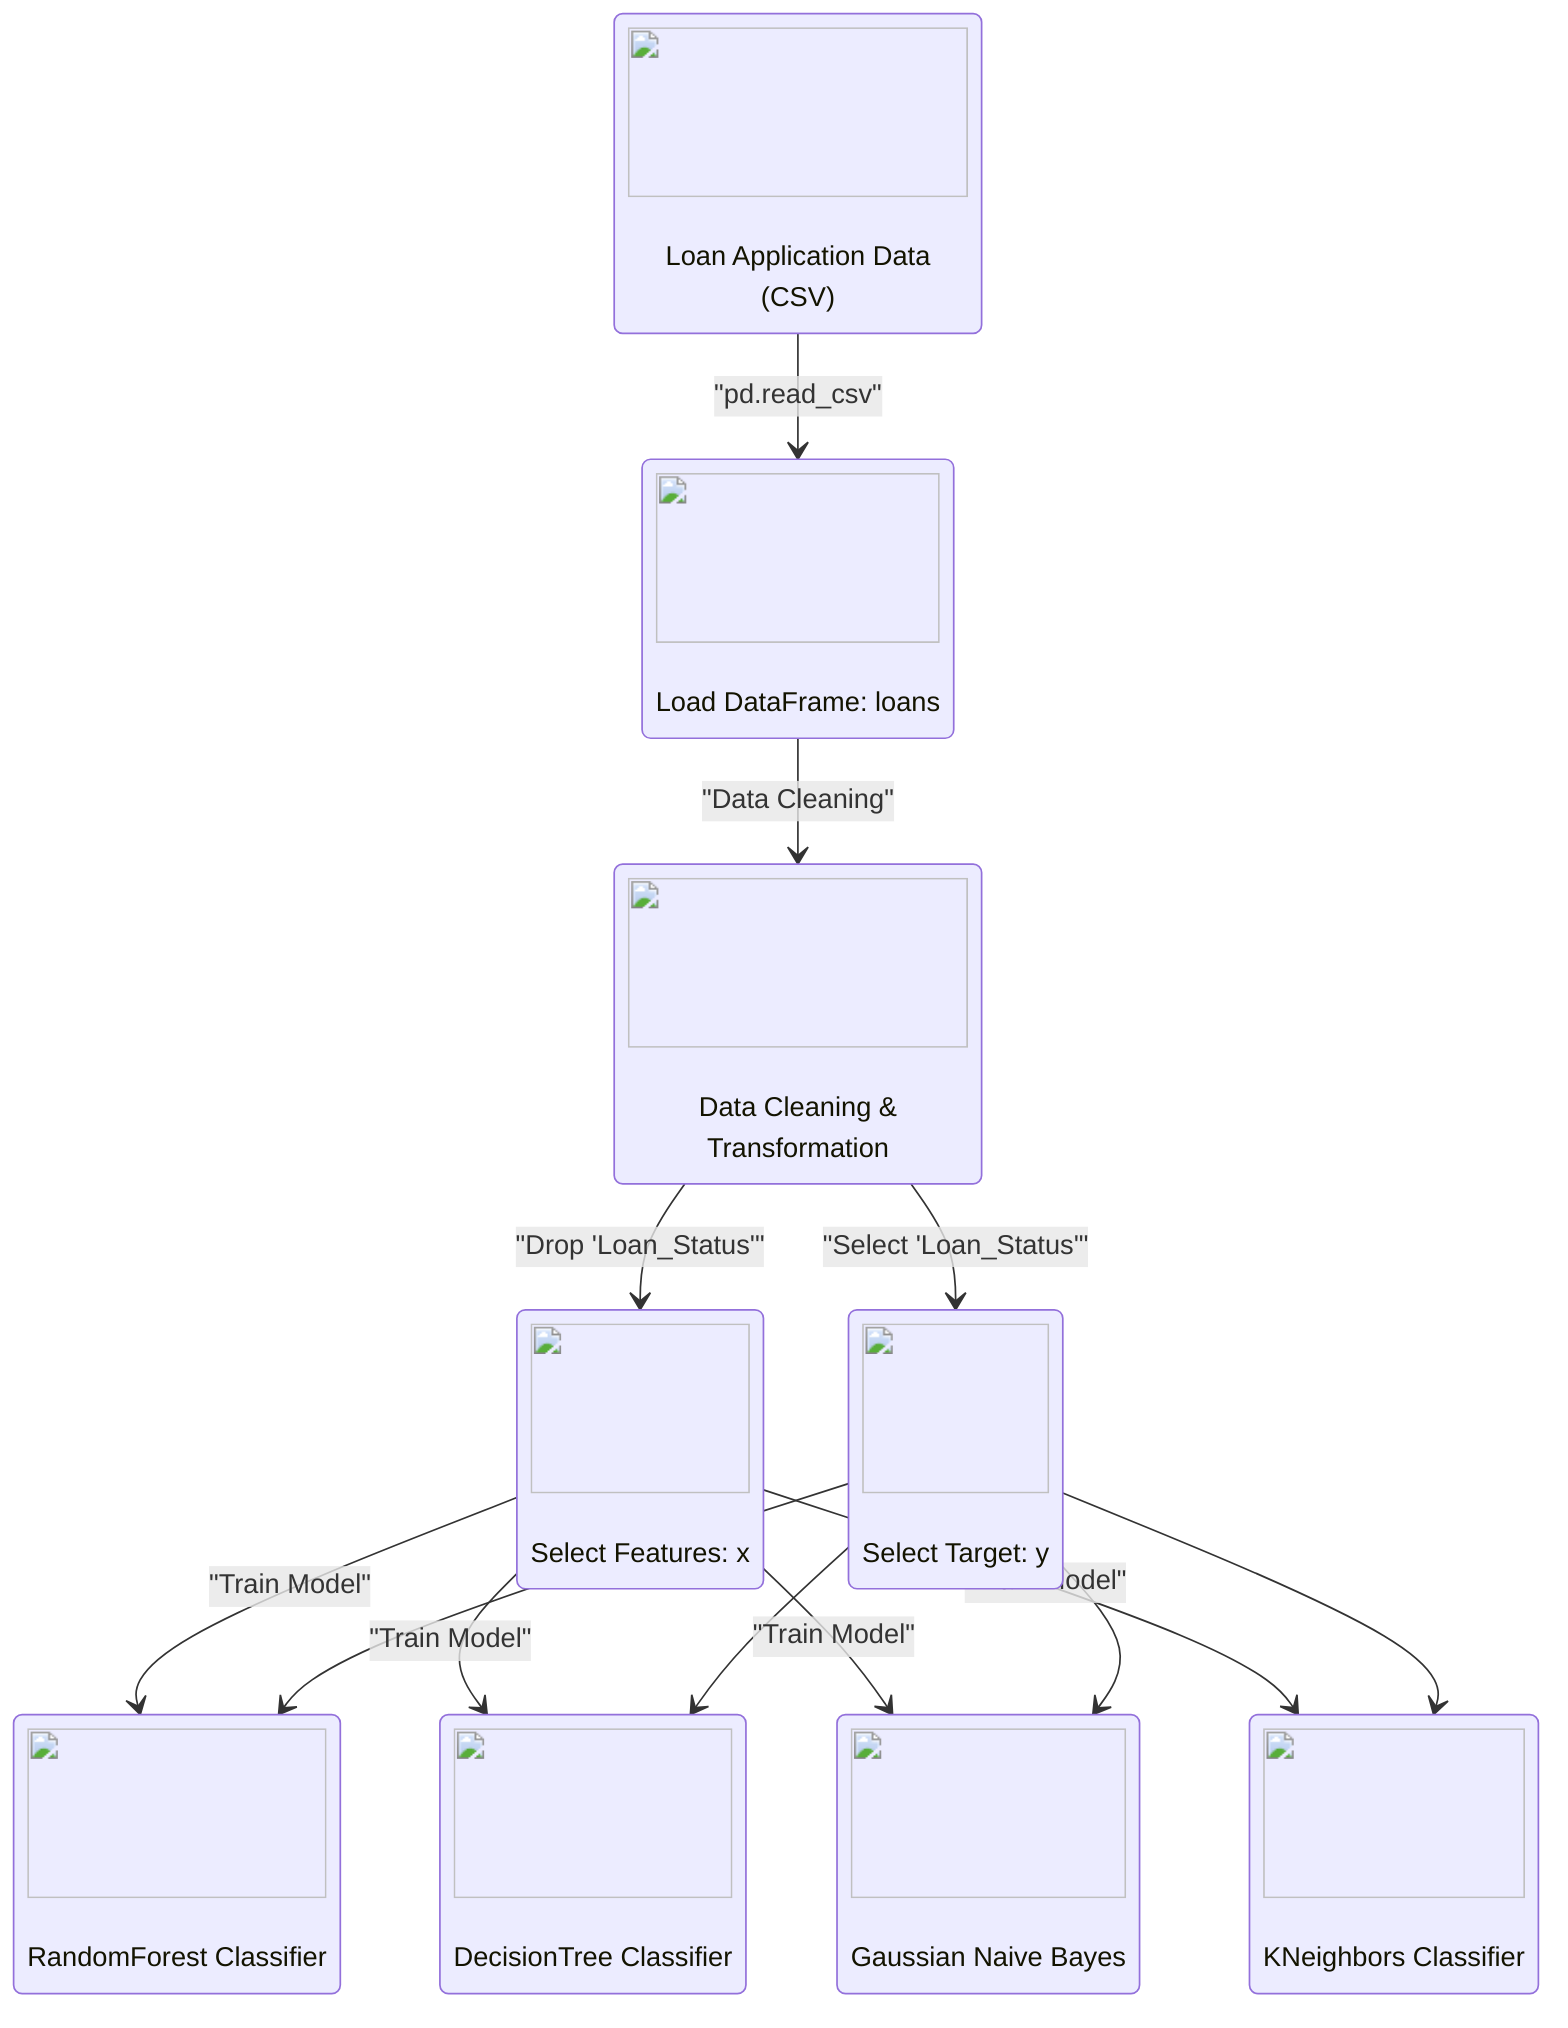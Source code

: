 stateDiagram-v2
    %% Data Source Node
    state "<img src='icons/file.svg' width=100 height=100/> <br/> Loan Application Data (CSV)" as csv
    %% Data Loading Node
    state "<img src='table.svg' width=100 height=100/> <br/> Load DataFrame: loans" as loans
    %% Data Cleaning Node
    state "<img src='table.svg' width=100 height=100/> <br/> Data Cleaning & Transformation" as cleaning
    %% Feature and Target Selection Nodes
    state "<img src='column_split.svg' width=100 height=100/> <br/> Select Features: x" as x
    state "<img src='column_split.svg' width=100 height=100/> <br/> Select Target: y" as y
    
    %% Machine Learning Models Nodes
    state "<img src='brain.svg' width=100 height=100/> <br/> RandomForest Classifier" as rf
    state "<img src='brain.svg' width=100 height=100/> <br/> DecisionTree Classifier" as dt
    state "<img src='brain.svg' width=100 height=100/> <br/> Gaussian Naive Bayes" as gnb
    state "<img src='brain.svg' width=100 height=100/> <br/> KNeighbors Classifier" as knn
    
    %% Process Flow
    csv --> loans : "pd.read_csv"
    loans --> cleaning : "Data Cleaning"
    cleaning --> x : "Drop 'Loan_Status'"
    cleaning --> y : "Select 'Loan_Status'"
    
    %% Models Training
    x --> rf : "Train Model"
    y --> rf
    x --> dt : "Train Model"
    y --> dt
    x --> gnb : "Train Model"
    y --> gnb
    x --> knn : "Train Model"
    y --> knn